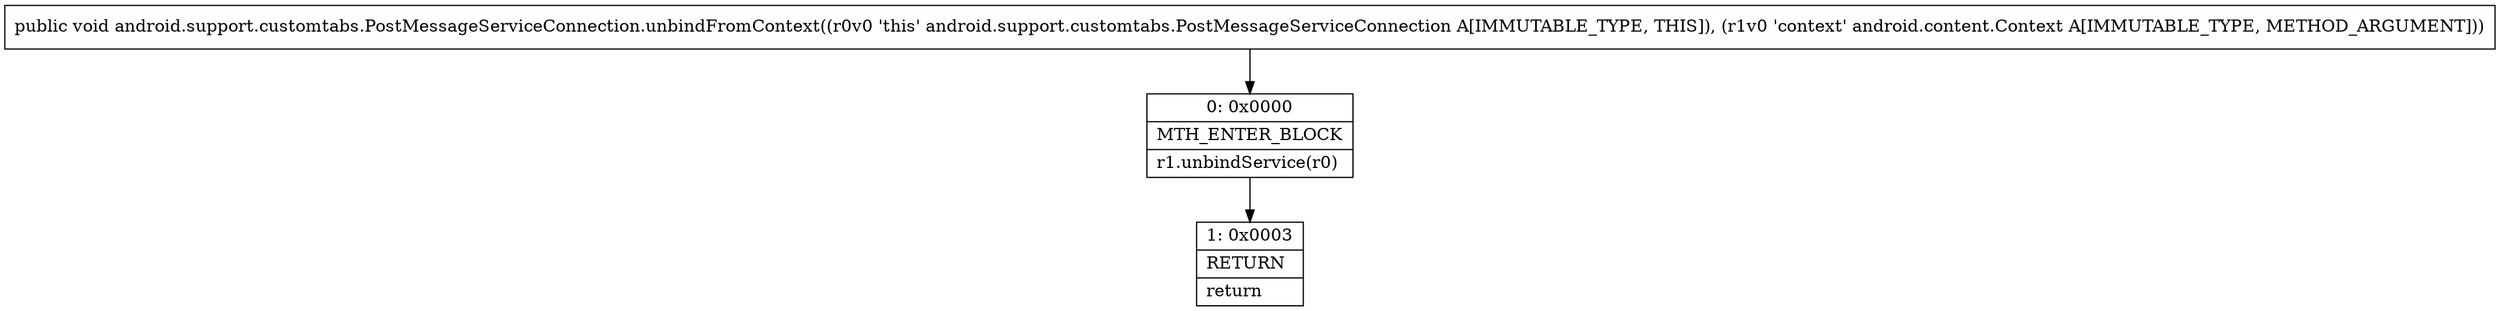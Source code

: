 digraph "CFG forandroid.support.customtabs.PostMessageServiceConnection.unbindFromContext(Landroid\/content\/Context;)V" {
Node_0 [shape=record,label="{0\:\ 0x0000|MTH_ENTER_BLOCK\l|r1.unbindService(r0)\l}"];
Node_1 [shape=record,label="{1\:\ 0x0003|RETURN\l|return\l}"];
MethodNode[shape=record,label="{public void android.support.customtabs.PostMessageServiceConnection.unbindFromContext((r0v0 'this' android.support.customtabs.PostMessageServiceConnection A[IMMUTABLE_TYPE, THIS]), (r1v0 'context' android.content.Context A[IMMUTABLE_TYPE, METHOD_ARGUMENT])) }"];
MethodNode -> Node_0;
Node_0 -> Node_1;
}

